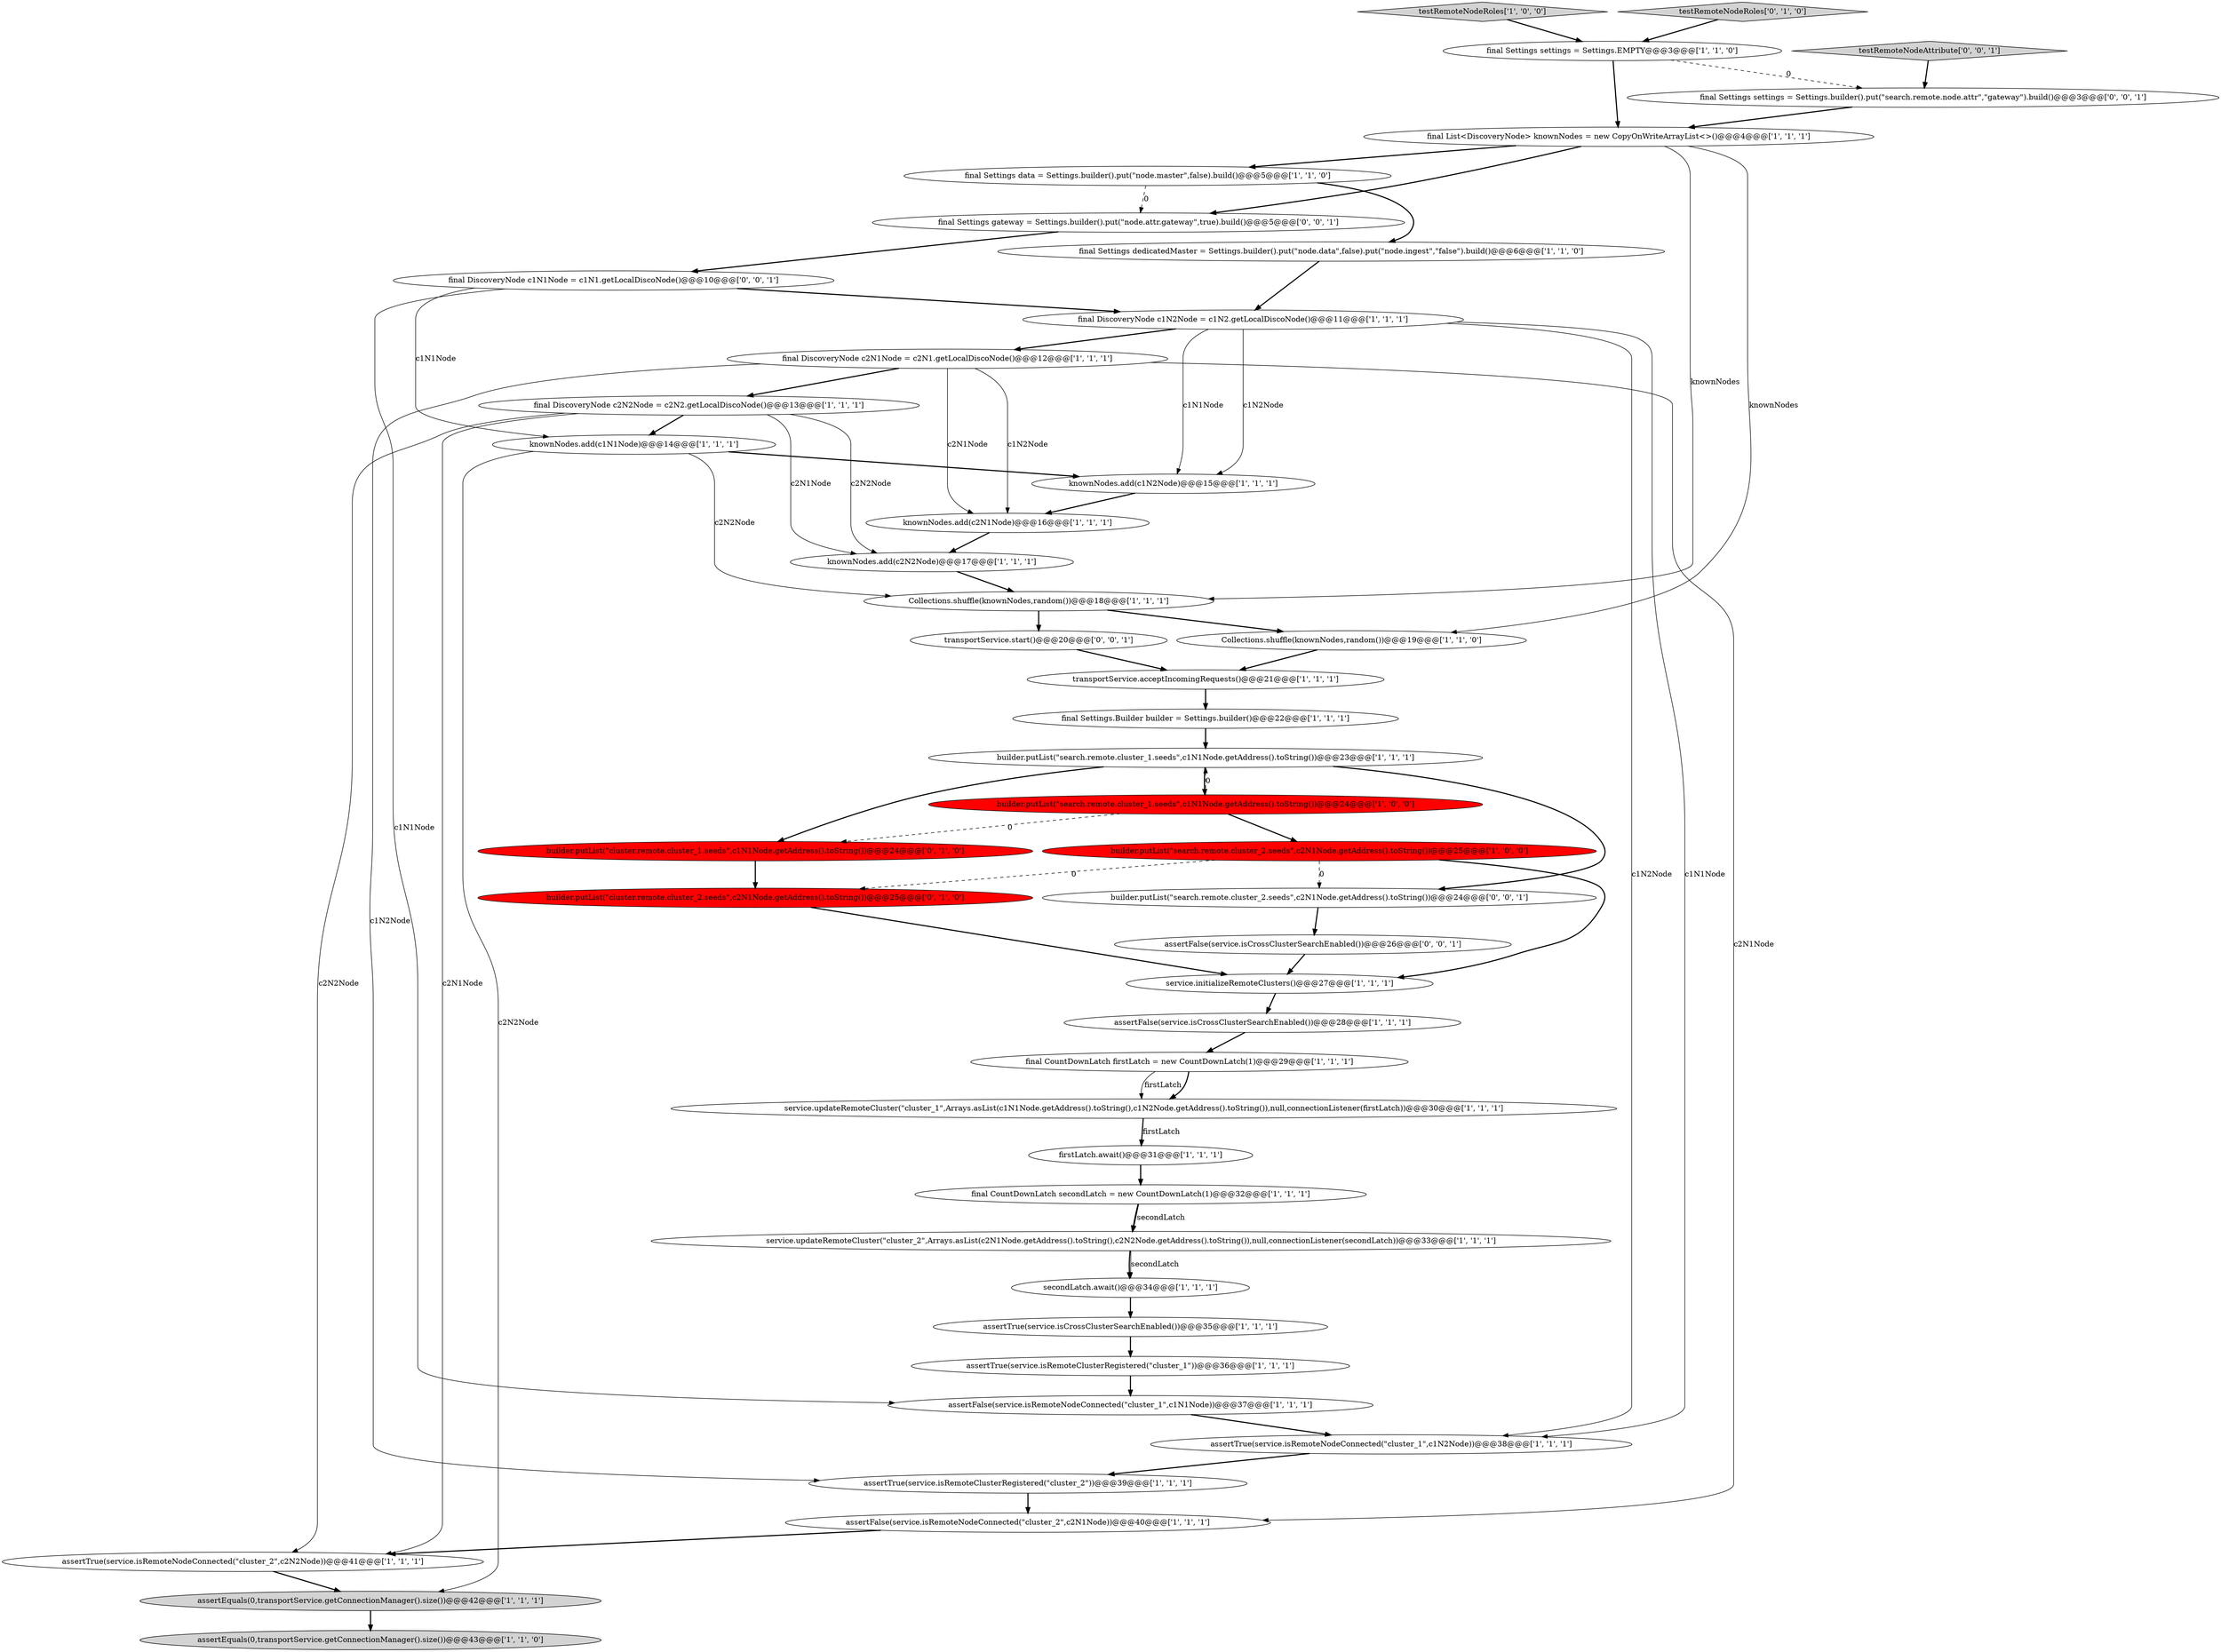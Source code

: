 digraph {
19 [style = filled, label = "transportService.acceptIncomingRequests()@@@21@@@['1', '1', '1']", fillcolor = white, shape = ellipse image = "AAA0AAABBB1BBB"];
32 [style = filled, label = "assertFalse(service.isRemoteNodeConnected(\"cluster_1\",c1N1Node))@@@37@@@['1', '1', '1']", fillcolor = white, shape = ellipse image = "AAA0AAABBB1BBB"];
43 [style = filled, label = "builder.putList(\"search.remote.cluster_2.seeds\",c2N1Node.getAddress().toString())@@@24@@@['0', '0', '1']", fillcolor = white, shape = ellipse image = "AAA0AAABBB3BBB"];
12 [style = filled, label = "testRemoteNodeRoles['1', '0', '0']", fillcolor = lightgray, shape = diamond image = "AAA0AAABBB1BBB"];
17 [style = filled, label = "builder.putList(\"search.remote.cluster_1.seeds\",c1N1Node.getAddress().toString())@@@24@@@['1', '0', '0']", fillcolor = red, shape = ellipse image = "AAA1AAABBB1BBB"];
28 [style = filled, label = "final Settings.Builder builder = Settings.builder()@@@22@@@['1', '1', '1']", fillcolor = white, shape = ellipse image = "AAA0AAABBB1BBB"];
8 [style = filled, label = "assertFalse(service.isRemoteNodeConnected(\"cluster_2\",c2N1Node))@@@40@@@['1', '1', '1']", fillcolor = white, shape = ellipse image = "AAA0AAABBB1BBB"];
9 [style = filled, label = "service.initializeRemoteClusters()@@@27@@@['1', '1', '1']", fillcolor = white, shape = ellipse image = "AAA0AAABBB1BBB"];
36 [style = filled, label = "builder.putList(\"cluster.remote.cluster_1.seeds\",c1N1Node.getAddress().toString())@@@24@@@['0', '1', '0']", fillcolor = red, shape = ellipse image = "AAA1AAABBB2BBB"];
24 [style = filled, label = "final DiscoveryNode c1N2Node = c1N2.getLocalDiscoNode()@@@11@@@['1', '1', '1']", fillcolor = white, shape = ellipse image = "AAA0AAABBB1BBB"];
6 [style = filled, label = "assertTrue(service.isRemoteClusterRegistered(\"cluster_1\"))@@@36@@@['1', '1', '1']", fillcolor = white, shape = ellipse image = "AAA0AAABBB1BBB"];
23 [style = filled, label = "final List<DiscoveryNode> knownNodes = new CopyOnWriteArrayList<>()@@@4@@@['1', '1', '1']", fillcolor = white, shape = ellipse image = "AAA0AAABBB1BBB"];
11 [style = filled, label = "final Settings data = Settings.builder().put(\"node.master\",false).build()@@@5@@@['1', '1', '0']", fillcolor = white, shape = ellipse image = "AAA0AAABBB1BBB"];
4 [style = filled, label = "assertTrue(service.isRemoteNodeConnected(\"cluster_1\",c1N2Node))@@@38@@@['1', '1', '1']", fillcolor = white, shape = ellipse image = "AAA0AAABBB1BBB"];
33 [style = filled, label = "assertEquals(0,transportService.getConnectionManager().size())@@@43@@@['1', '1', '0']", fillcolor = lightgray, shape = ellipse image = "AAA0AAABBB1BBB"];
27 [style = filled, label = "assertEquals(0,transportService.getConnectionManager().size())@@@42@@@['1', '1', '1']", fillcolor = lightgray, shape = ellipse image = "AAA0AAABBB1BBB"];
22 [style = filled, label = "assertTrue(service.isCrossClusterSearchEnabled())@@@35@@@['1', '1', '1']", fillcolor = white, shape = ellipse image = "AAA0AAABBB1BBB"];
38 [style = filled, label = "builder.putList(\"cluster.remote.cluster_2.seeds\",c2N1Node.getAddress().toString())@@@25@@@['0', '1', '0']", fillcolor = red, shape = ellipse image = "AAA1AAABBB2BBB"];
21 [style = filled, label = "knownNodes.add(c1N2Node)@@@15@@@['1', '1', '1']", fillcolor = white, shape = ellipse image = "AAA0AAABBB1BBB"];
18 [style = filled, label = "final CountDownLatch firstLatch = new CountDownLatch(1)@@@29@@@['1', '1', '1']", fillcolor = white, shape = ellipse image = "AAA0AAABBB1BBB"];
30 [style = filled, label = "builder.putList(\"search.remote.cluster_2.seeds\",c2N1Node.getAddress().toString())@@@25@@@['1', '0', '0']", fillcolor = red, shape = ellipse image = "AAA1AAABBB1BBB"];
26 [style = filled, label = "secondLatch.await()@@@34@@@['1', '1', '1']", fillcolor = white, shape = ellipse image = "AAA0AAABBB1BBB"];
0 [style = filled, label = "final DiscoveryNode c2N1Node = c2N1.getLocalDiscoNode()@@@12@@@['1', '1', '1']", fillcolor = white, shape = ellipse image = "AAA0AAABBB1BBB"];
29 [style = filled, label = "final Settings settings = Settings.EMPTY@@@3@@@['1', '1', '0']", fillcolor = white, shape = ellipse image = "AAA0AAABBB1BBB"];
13 [style = filled, label = "Collections.shuffle(knownNodes,random())@@@18@@@['1', '1', '1']", fillcolor = white, shape = ellipse image = "AAA0AAABBB1BBB"];
16 [style = filled, label = "final DiscoveryNode c2N2Node = c2N2.getLocalDiscoNode()@@@13@@@['1', '1', '1']", fillcolor = white, shape = ellipse image = "AAA0AAABBB1BBB"];
40 [style = filled, label = "transportService.start()@@@20@@@['0', '0', '1']", fillcolor = white, shape = ellipse image = "AAA0AAABBB3BBB"];
34 [style = filled, label = "final Settings dedicatedMaster = Settings.builder().put(\"node.data\",false).put(\"node.ingest\",\"false\").build()@@@6@@@['1', '1', '0']", fillcolor = white, shape = ellipse image = "AAA0AAABBB1BBB"];
42 [style = filled, label = "final Settings gateway = Settings.builder().put(\"node.attr.gateway\",true).build()@@@5@@@['0', '0', '1']", fillcolor = white, shape = ellipse image = "AAA0AAABBB3BBB"];
1 [style = filled, label = "assertTrue(service.isRemoteClusterRegistered(\"cluster_2\"))@@@39@@@['1', '1', '1']", fillcolor = white, shape = ellipse image = "AAA0AAABBB1BBB"];
7 [style = filled, label = "knownNodes.add(c2N1Node)@@@16@@@['1', '1', '1']", fillcolor = white, shape = ellipse image = "AAA0AAABBB1BBB"];
25 [style = filled, label = "builder.putList(\"search.remote.cluster_1.seeds\",c1N1Node.getAddress().toString())@@@23@@@['1', '1', '1']", fillcolor = white, shape = ellipse image = "AAA0AAABBB1BBB"];
45 [style = filled, label = "final Settings settings = Settings.builder().put(\"search.remote.node.attr\",\"gateway\").build()@@@3@@@['0', '0', '1']", fillcolor = white, shape = ellipse image = "AAA0AAABBB3BBB"];
3 [style = filled, label = "Collections.shuffle(knownNodes,random())@@@19@@@['1', '1', '0']", fillcolor = white, shape = ellipse image = "AAA0AAABBB1BBB"];
14 [style = filled, label = "service.updateRemoteCluster(\"cluster_2\",Arrays.asList(c2N1Node.getAddress().toString(),c2N2Node.getAddress().toString()),null,connectionListener(secondLatch))@@@33@@@['1', '1', '1']", fillcolor = white, shape = ellipse image = "AAA0AAABBB1BBB"];
37 [style = filled, label = "testRemoteNodeRoles['0', '1', '0']", fillcolor = lightgray, shape = diamond image = "AAA0AAABBB2BBB"];
35 [style = filled, label = "assertTrue(service.isRemoteNodeConnected(\"cluster_2\",c2N2Node))@@@41@@@['1', '1', '1']", fillcolor = white, shape = ellipse image = "AAA0AAABBB1BBB"];
5 [style = filled, label = "final CountDownLatch secondLatch = new CountDownLatch(1)@@@32@@@['1', '1', '1']", fillcolor = white, shape = ellipse image = "AAA0AAABBB1BBB"];
39 [style = filled, label = "final DiscoveryNode c1N1Node = c1N1.getLocalDiscoNode()@@@10@@@['0', '0', '1']", fillcolor = white, shape = ellipse image = "AAA0AAABBB3BBB"];
31 [style = filled, label = "firstLatch.await()@@@31@@@['1', '1', '1']", fillcolor = white, shape = ellipse image = "AAA0AAABBB1BBB"];
41 [style = filled, label = "testRemoteNodeAttribute['0', '0', '1']", fillcolor = lightgray, shape = diamond image = "AAA0AAABBB3BBB"];
44 [style = filled, label = "assertFalse(service.isCrossClusterSearchEnabled())@@@26@@@['0', '0', '1']", fillcolor = white, shape = ellipse image = "AAA0AAABBB3BBB"];
20 [style = filled, label = "assertFalse(service.isCrossClusterSearchEnabled())@@@28@@@['1', '1', '1']", fillcolor = white, shape = ellipse image = "AAA0AAABBB1BBB"];
10 [style = filled, label = "service.updateRemoteCluster(\"cluster_1\",Arrays.asList(c1N1Node.getAddress().toString(),c1N2Node.getAddress().toString()),null,connectionListener(firstLatch))@@@30@@@['1', '1', '1']", fillcolor = white, shape = ellipse image = "AAA0AAABBB1BBB"];
2 [style = filled, label = "knownNodes.add(c2N2Node)@@@17@@@['1', '1', '1']", fillcolor = white, shape = ellipse image = "AAA0AAABBB1BBB"];
15 [style = filled, label = "knownNodes.add(c1N1Node)@@@14@@@['1', '1', '1']", fillcolor = white, shape = ellipse image = "AAA0AAABBB1BBB"];
6->32 [style = bold, label=""];
16->15 [style = bold, label=""];
0->16 [style = bold, label=""];
35->27 [style = bold, label=""];
16->35 [style = solid, label="c2N1Node"];
1->8 [style = bold, label=""];
15->27 [style = solid, label="c2N2Node"];
10->31 [style = bold, label=""];
45->23 [style = bold, label=""];
24->21 [style = solid, label="c1N2Node"];
15->13 [style = solid, label="c2N2Node"];
18->10 [style = solid, label="firstLatch"];
15->21 [style = bold, label=""];
24->0 [style = bold, label=""];
25->36 [style = bold, label=""];
0->7 [style = solid, label="c2N1Node"];
31->5 [style = bold, label=""];
24->21 [style = solid, label="c1N1Node"];
42->39 [style = bold, label=""];
38->9 [style = bold, label=""];
10->31 [style = solid, label="firstLatch"];
37->29 [style = bold, label=""];
40->19 [style = bold, label=""];
39->24 [style = bold, label=""];
9->20 [style = bold, label=""];
17->30 [style = bold, label=""];
30->9 [style = bold, label=""];
13->40 [style = bold, label=""];
25->43 [style = bold, label=""];
29->23 [style = bold, label=""];
5->14 [style = bold, label=""];
0->7 [style = solid, label="c1N2Node"];
0->8 [style = solid, label="c2N1Node"];
30->43 [style = dashed, label="0"];
25->17 [style = bold, label=""];
8->35 [style = bold, label=""];
24->4 [style = solid, label="c1N1Node"];
16->35 [style = solid, label="c2N2Node"];
23->3 [style = solid, label="knownNodes"];
26->22 [style = bold, label=""];
5->14 [style = solid, label="secondLatch"];
24->4 [style = solid, label="c1N2Node"];
29->45 [style = dashed, label="0"];
2->13 [style = bold, label=""];
23->42 [style = bold, label=""];
17->25 [style = dashed, label="0"];
20->18 [style = bold, label=""];
14->26 [style = bold, label=""];
14->26 [style = solid, label="secondLatch"];
11->34 [style = bold, label=""];
34->24 [style = bold, label=""];
12->29 [style = bold, label=""];
39->32 [style = solid, label="c1N1Node"];
13->3 [style = bold, label=""];
3->19 [style = bold, label=""];
18->10 [style = bold, label=""];
23->13 [style = solid, label="knownNodes"];
7->2 [style = bold, label=""];
28->25 [style = bold, label=""];
21->7 [style = bold, label=""];
16->2 [style = solid, label="c2N1Node"];
16->2 [style = solid, label="c2N2Node"];
41->45 [style = bold, label=""];
4->1 [style = bold, label=""];
32->4 [style = bold, label=""];
27->33 [style = bold, label=""];
19->28 [style = bold, label=""];
36->38 [style = bold, label=""];
0->1 [style = solid, label="c1N2Node"];
23->11 [style = bold, label=""];
11->42 [style = dashed, label="0"];
17->36 [style = dashed, label="0"];
43->44 [style = bold, label=""];
44->9 [style = bold, label=""];
22->6 [style = bold, label=""];
39->15 [style = solid, label="c1N1Node"];
30->38 [style = dashed, label="0"];
}
